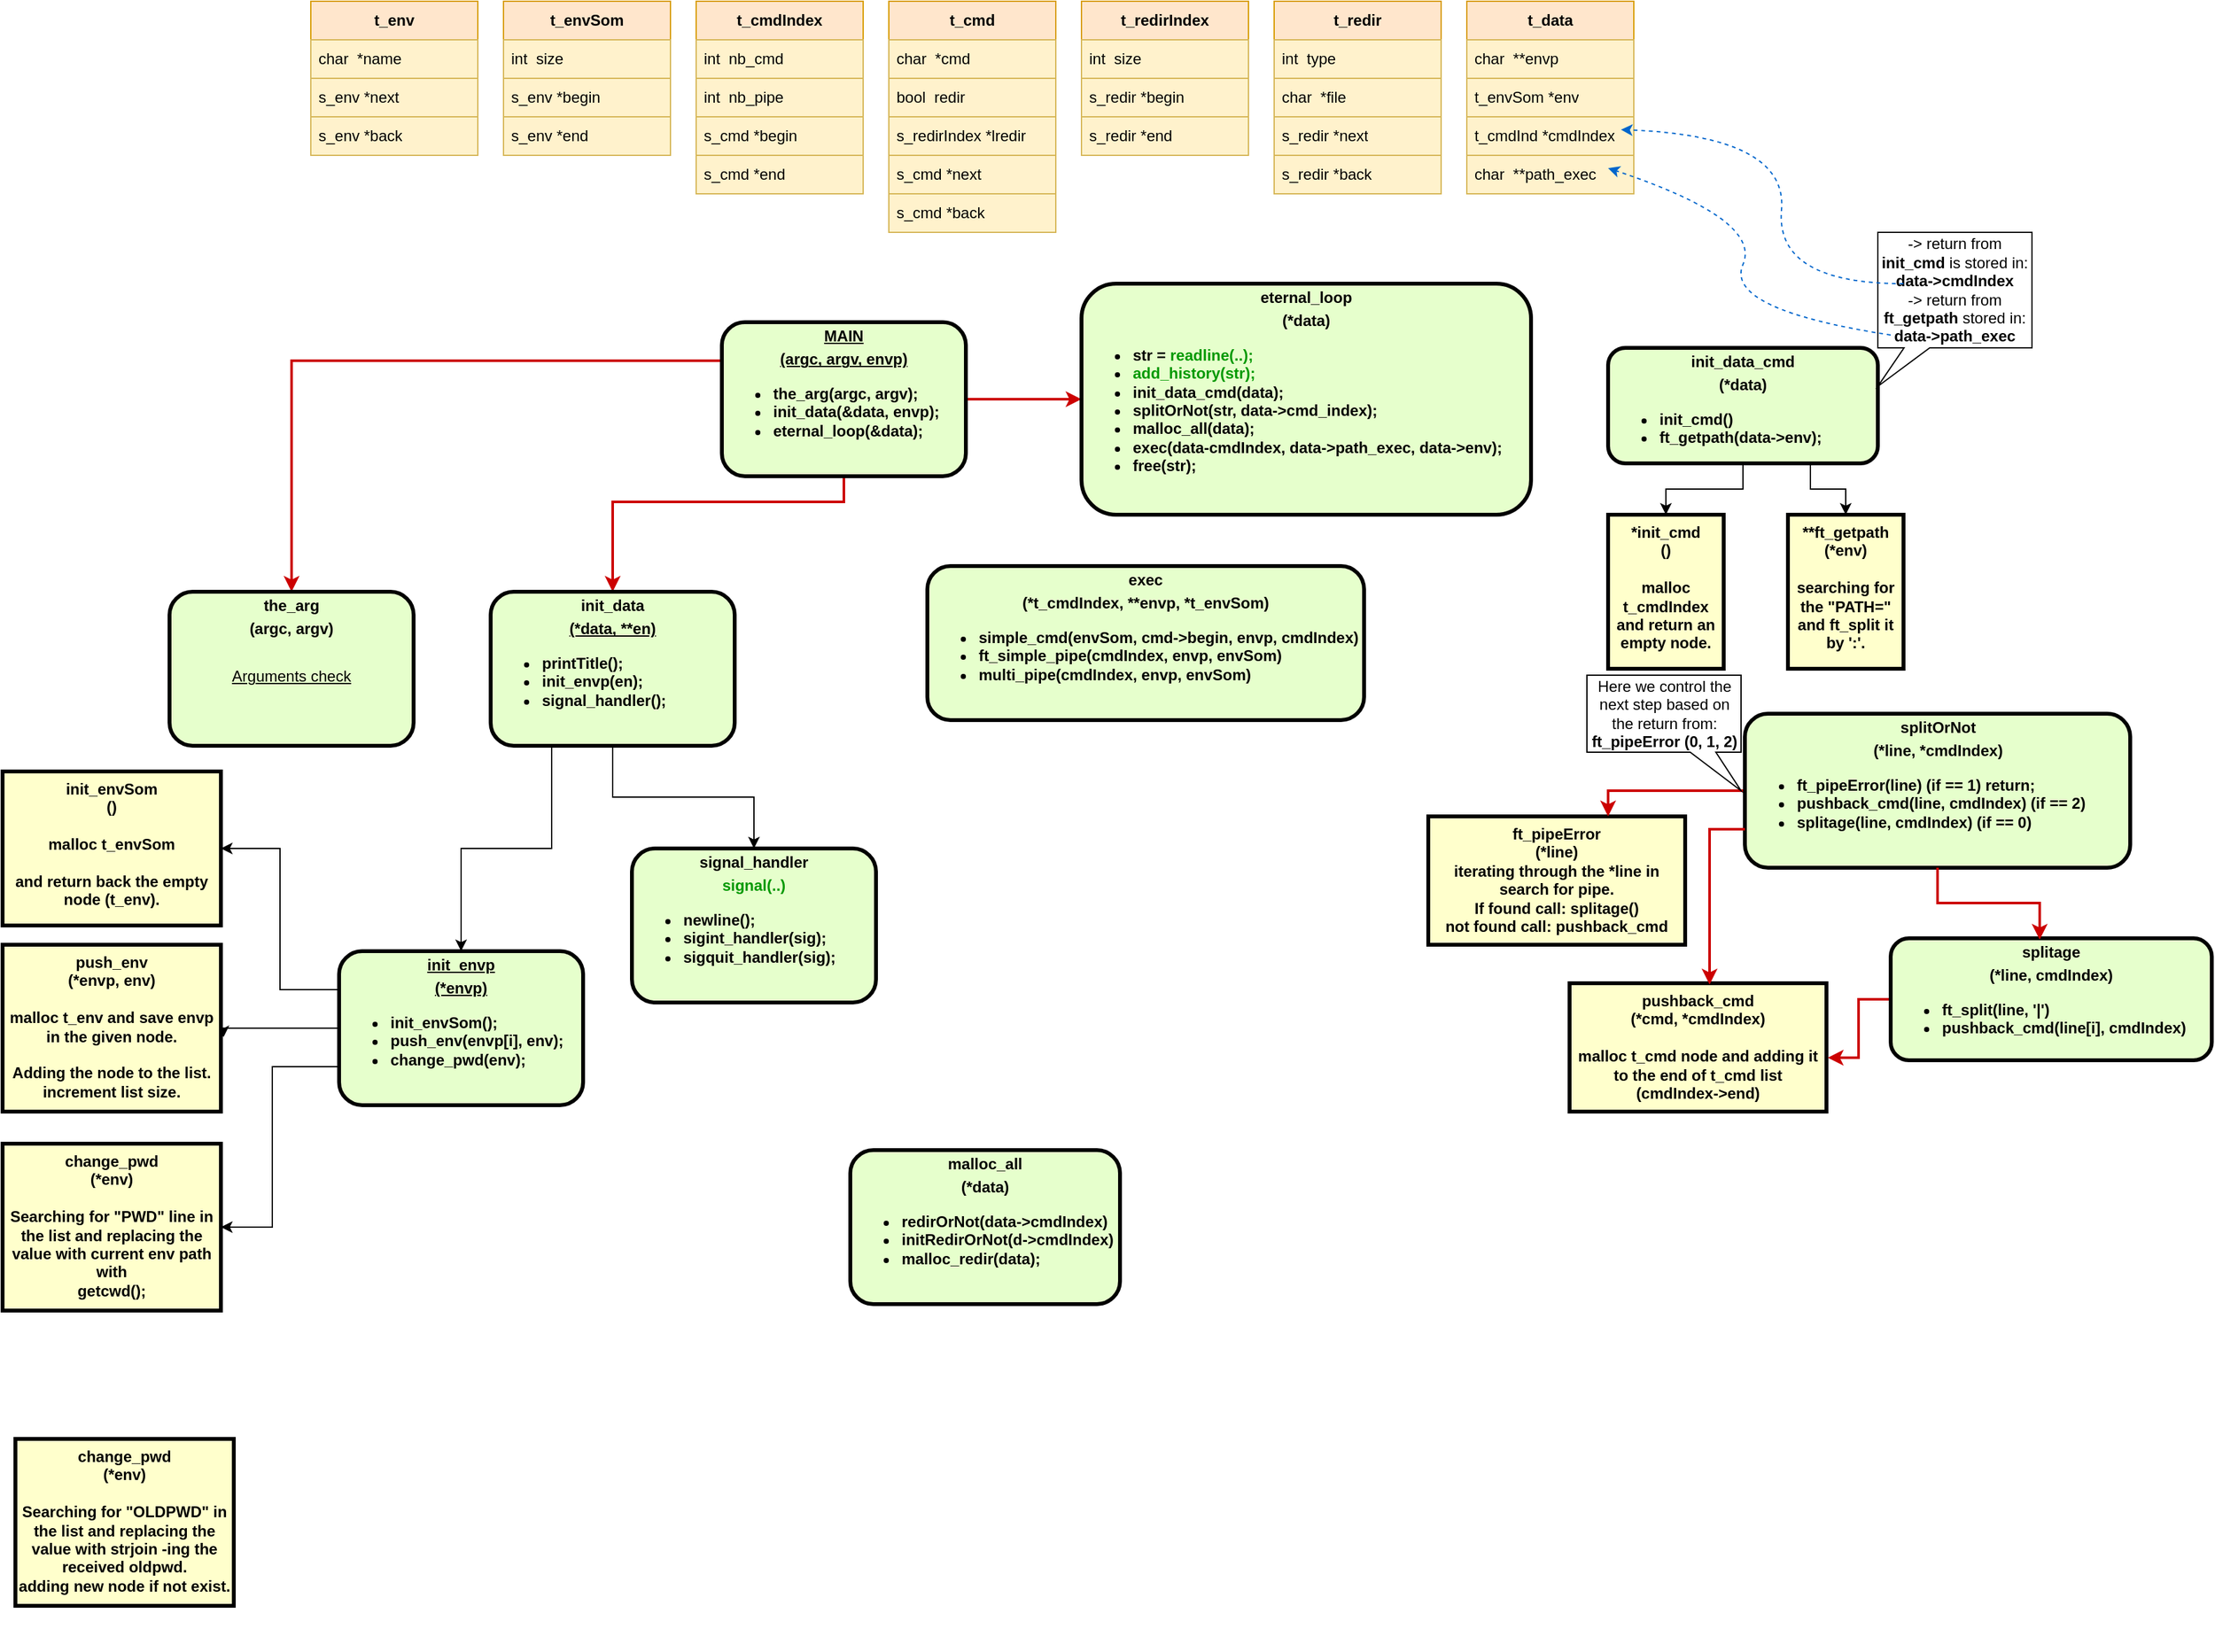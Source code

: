 <mxfile version="21.2.9" type="device">
  <diagram name="Page-1" id="c7558073-3199-34d8-9f00-42111426c3f3">
    <mxGraphModel dx="1936" dy="1067" grid="1" gridSize="10" guides="1" tooltips="1" connect="1" arrows="1" fold="1" page="1" pageScale="1" pageWidth="826" pageHeight="1169" background="none" math="0" shadow="0">
      <root>
        <mxCell id="0" />
        <mxCell id="1" parent="0" />
        <mxCell id="3kep1P1xeKZw5jxpyF7z-107" value="" style="edgeStyle=orthogonalEdgeStyle;rounded=0;orthogonalLoop=1;jettySize=auto;html=1;strokeWidth=2;strokeColor=#CC0000;" parent="1" source="2" target="3kep1P1xeKZw5jxpyF7z-106" edge="1">
          <mxGeometry relative="1" as="geometry" />
        </mxCell>
        <mxCell id="3kep1P1xeKZw5jxpyF7z-109" value="" style="edgeStyle=orthogonalEdgeStyle;rounded=0;orthogonalLoop=1;jettySize=auto;html=1;exitX=0;exitY=0.25;exitDx=0;exitDy=0;strokeColor=#CC0000;strokeWidth=2;" parent="1" source="2" target="3kep1P1xeKZw5jxpyF7z-108" edge="1">
          <mxGeometry relative="1" as="geometry" />
        </mxCell>
        <mxCell id="3kep1P1xeKZw5jxpyF7z-111" value="" style="edgeStyle=orthogonalEdgeStyle;rounded=0;orthogonalLoop=1;jettySize=auto;html=1;strokeColor=#CC0000;strokeWidth=2;" parent="1" source="2" target="3kep1P1xeKZw5jxpyF7z-110" edge="1">
          <mxGeometry relative="1" as="geometry">
            <Array as="points">
              <mxPoint x="-295" y="430" />
            </Array>
          </mxGeometry>
        </mxCell>
        <mxCell id="2" value="&lt;p style=&quot;margin: 0px; margin-top: 4px; text-align: center; text-decoration: underline;&quot;&gt;&lt;strong&gt;MAIN&lt;/strong&gt;&lt;/p&gt;&lt;p style=&quot;margin: 0px; margin-top: 4px; text-align: center; text-decoration: underline;&quot;&gt;&lt;strong&gt;(argc, argv, envp)&lt;br&gt;&lt;/strong&gt;&lt;/p&gt;&lt;div align=&quot;left&quot;&gt;&lt;ul&gt;&lt;li&gt;&lt;strong&gt;the_arg(argc, argv);&lt;/strong&gt;&lt;/li&gt;&lt;li&gt;&lt;strong&gt;init_data(&amp;amp;data, envp);&lt;/strong&gt;&lt;/li&gt;&lt;li&gt;&lt;strong&gt;eternal_loop(&amp;amp;data);&lt;/strong&gt;&lt;br&gt;&lt;/li&gt;&lt;/ul&gt;&lt;/div&gt;" style="verticalAlign=middle;align=center;overflow=fill;fontSize=12;fontFamily=Helvetica;html=1;rounded=1;fontStyle=1;strokeWidth=3;fillColor=#E6FFCC;" parent="1" vertex="1">
          <mxGeometry x="-210" y="290" width="190" height="120" as="geometry" />
        </mxCell>
        <mxCell id="3" value="init_envSom&#xa;()&#xa;&#xa;malloc t_envSom &#xa;&#xa;and return back the empty node (t_env).&#xa;" style="align=center;verticalAlign=top;fontStyle=1;strokeWidth=3;fillColor=#FFFFCC;whiteSpace=wrap;" parent="1" vertex="1">
          <mxGeometry x="-770" y="640" width="170" height="120" as="geometry" />
        </mxCell>
        <mxCell id="3kep1P1xeKZw5jxpyF7z-106" value="&lt;p style=&quot;margin: 4px 0px 0px; text-align: center;&quot;&gt;&lt;strong&gt;eternal_loop&lt;/strong&gt;&lt;/p&gt;&lt;p style=&quot;margin: 4px 0px 0px; text-align: center;&quot;&gt;&lt;strong&gt;(*data)&lt;br&gt;&lt;/strong&gt;&lt;/p&gt;&lt;div align=&quot;left&quot;&gt;&lt;ul&gt;&lt;li&gt;&lt;strong&gt;str = &lt;font color=&quot;#009900&quot;&gt;readline(..);&lt;/font&gt;&lt;/strong&gt;&lt;/li&gt;&lt;li&gt;&lt;font color=&quot;#009900&quot;&gt;&lt;strong&gt;add_history(str);&lt;/strong&gt;&lt;/font&gt;&lt;/li&gt;&lt;li&gt;&lt;strong&gt;init_data_cmd(data);&lt;/strong&gt;&lt;/li&gt;&lt;li&gt;&lt;strong&gt;splitOrNot(str, data-&amp;gt;cmd_index);&lt;/strong&gt;&lt;/li&gt;&lt;li&gt;&lt;strong&gt;malloc_all(data);&lt;/strong&gt;&lt;/li&gt;&lt;li&gt;&lt;strong&gt;exec(data-cmdIndex, data-&amp;gt;path_exec, data-&amp;gt;env);&lt;/strong&gt;&lt;/li&gt;&lt;li&gt;&lt;strong&gt;free(str);&lt;/strong&gt;&lt;br&gt;&lt;/li&gt;&lt;/ul&gt;&lt;/div&gt;" style="verticalAlign=middle;align=center;overflow=fill;fontSize=12;fontFamily=Helvetica;html=1;rounded=1;fontStyle=1;strokeWidth=3;fillColor=#E6FFCC;" parent="1" vertex="1">
          <mxGeometry x="70" y="260" width="350" height="180" as="geometry" />
        </mxCell>
        <mxCell id="3kep1P1xeKZw5jxpyF7z-108" value="&lt;p style=&quot;margin: 4px 0px 0px; text-align: center;&quot;&gt;&lt;strong&gt;the_arg&lt;/strong&gt;&lt;/p&gt;&lt;p style=&quot;margin: 4px 0px 0px; text-align: center;&quot;&gt;&lt;strong&gt;(argc, argv)&lt;br&gt;&lt;/strong&gt;&lt;/p&gt;&lt;p style=&quot;margin: 4px 0px 0px; text-align: center;&quot;&gt;&lt;strong&gt;&lt;br&gt;&lt;/strong&gt;&lt;/p&gt;&lt;p style=&quot;margin: 0px; margin-top: 4px; text-align: center; text-decoration: underline;&quot;&gt;&lt;span style=&quot;font-weight: normal;&quot;&gt;Arguments check&lt;/span&gt;&lt;br&gt;&lt;strong&gt;&lt;/strong&gt;&lt;/p&gt;" style="verticalAlign=middle;align=center;overflow=fill;fontSize=12;fontFamily=Helvetica;html=1;rounded=1;fontStyle=1;strokeWidth=3;fillColor=#E6FFCC;" parent="1" vertex="1">
          <mxGeometry x="-640" y="500" width="190" height="120" as="geometry" />
        </mxCell>
        <mxCell id="w5gB6YBrFvxGbigNmxhe-103" style="edgeStyle=orthogonalEdgeStyle;rounded=0;orthogonalLoop=1;jettySize=auto;html=1;exitX=0.25;exitY=1;exitDx=0;exitDy=0;entryX=0.5;entryY=0;entryDx=0;entryDy=0;" parent="1" source="3kep1P1xeKZw5jxpyF7z-110" target="w5gB6YBrFvxGbigNmxhe-88" edge="1">
          <mxGeometry relative="1" as="geometry" />
        </mxCell>
        <mxCell id="w5gB6YBrFvxGbigNmxhe-107" value="" style="edgeStyle=orthogonalEdgeStyle;rounded=0;orthogonalLoop=1;jettySize=auto;html=1;" parent="1" source="3kep1P1xeKZw5jxpyF7z-110" target="w5gB6YBrFvxGbigNmxhe-106" edge="1">
          <mxGeometry relative="1" as="geometry" />
        </mxCell>
        <mxCell id="3kep1P1xeKZw5jxpyF7z-110" value="&lt;p style=&quot;margin: 4px 0px 0px; text-align: center;&quot;&gt;&lt;strong&gt;init_data&lt;/strong&gt;&lt;/p&gt;&lt;p style=&quot;margin: 0px; margin-top: 4px; text-align: center; text-decoration: underline;&quot;&gt;&lt;strong&gt;(*data, **en)&lt;br&gt;&lt;/strong&gt;&lt;/p&gt;&lt;div align=&quot;left&quot;&gt;&lt;ul&gt;&lt;li&gt;&lt;strong&gt;printTitle();&lt;/strong&gt;&lt;/li&gt;&lt;li&gt;&lt;strong&gt;init_envp(en);&lt;/strong&gt;&lt;/li&gt;&lt;li&gt;&lt;strong&gt;signal_handler();&lt;/strong&gt;&lt;/li&gt;&lt;/ul&gt;&lt;/div&gt;" style="verticalAlign=middle;align=center;overflow=fill;fontSize=12;fontFamily=Helvetica;html=1;rounded=1;fontStyle=1;strokeWidth=3;fillColor=#E6FFCC;" parent="1" vertex="1">
          <mxGeometry x="-390" y="500" width="190" height="120" as="geometry" />
        </mxCell>
        <mxCell id="w5gB6YBrFvxGbigNmxhe-92" style="edgeStyle=orthogonalEdgeStyle;rounded=0;orthogonalLoop=1;jettySize=auto;html=1;exitX=0;exitY=0.25;exitDx=0;exitDy=0;entryX=1;entryY=0.5;entryDx=0;entryDy=0;" parent="1" source="w5gB6YBrFvxGbigNmxhe-88" target="3" edge="1">
          <mxGeometry relative="1" as="geometry" />
        </mxCell>
        <mxCell id="w5gB6YBrFvxGbigNmxhe-100" style="edgeStyle=orthogonalEdgeStyle;rounded=0;orthogonalLoop=1;jettySize=auto;html=1;exitX=0;exitY=0.5;exitDx=0;exitDy=0;entryX=1.012;entryY=0.554;entryDx=0;entryDy=0;entryPerimeter=0;" parent="1" source="w5gB6YBrFvxGbigNmxhe-88" target="w5gB6YBrFvxGbigNmxhe-93" edge="1">
          <mxGeometry relative="1" as="geometry">
            <Array as="points">
              <mxPoint x="-598" y="840" />
            </Array>
          </mxGeometry>
        </mxCell>
        <mxCell id="w5gB6YBrFvxGbigNmxhe-102" style="edgeStyle=orthogonalEdgeStyle;rounded=0;orthogonalLoop=1;jettySize=auto;html=1;exitX=0;exitY=0.75;exitDx=0;exitDy=0;entryX=1;entryY=0.5;entryDx=0;entryDy=0;" parent="1" source="w5gB6YBrFvxGbigNmxhe-88" target="w5gB6YBrFvxGbigNmxhe-95" edge="1">
          <mxGeometry relative="1" as="geometry">
            <Array as="points">
              <mxPoint x="-560" y="870" />
              <mxPoint x="-560" y="995" />
            </Array>
          </mxGeometry>
        </mxCell>
        <mxCell id="w5gB6YBrFvxGbigNmxhe-88" value="&lt;p style=&quot;margin: 0px; margin-top: 4px; text-align: center; text-decoration: underline;&quot;&gt;&lt;strong&gt;init_envp&lt;/strong&gt;&lt;/p&gt;&lt;p style=&quot;margin: 0px; margin-top: 4px; text-align: center; text-decoration: underline;&quot;&gt;&lt;strong&gt;(*envp)&lt;/strong&gt;&lt;br&gt;&lt;/p&gt;&lt;div align=&quot;left&quot;&gt;&lt;ul&gt;&lt;li&gt;&lt;strong&gt;init_envSom();&lt;/strong&gt;&lt;/li&gt;&lt;li&gt;&lt;strong&gt;push_env(envp[i], env);&lt;/strong&gt;&lt;/li&gt;&lt;li&gt;change_pwd(env);&lt;br&gt;&lt;/li&gt;&lt;/ul&gt;&lt;/div&gt;" style="verticalAlign=middle;align=center;overflow=fill;fontSize=12;fontFamily=Helvetica;html=1;rounded=1;fontStyle=1;strokeWidth=3;fillColor=#E6FFCC;" parent="1" vertex="1">
          <mxGeometry x="-508" y="780" width="190" height="120" as="geometry" />
        </mxCell>
        <mxCell id="w5gB6YBrFvxGbigNmxhe-93" value="push_env&#xa;(*envp, env)&#xa;&#xa;malloc t_env and save envp in the given node. &#xa;&#xa;Adding the node to the list.&#xa;increment list size.&#xa;" style="align=center;verticalAlign=top;fontStyle=1;strokeWidth=3;fillColor=#FFFFCC;whiteSpace=wrap;" parent="1" vertex="1">
          <mxGeometry x="-770" y="775" width="170" height="130" as="geometry" />
        </mxCell>
        <mxCell id="w5gB6YBrFvxGbigNmxhe-95" value="change_pwd&#xa;(*env)&#xa;&#xa;Searching for &quot;PWD&quot; line in the list and replacing the value with current env path with &#xa;getcwd();&#xa;&#xa;" style="align=center;verticalAlign=top;fontStyle=1;strokeWidth=3;fillColor=#FFFFCC;whiteSpace=wrap;" parent="1" vertex="1">
          <mxGeometry x="-770" y="930" width="170" height="130" as="geometry" />
        </mxCell>
        <mxCell id="w5gB6YBrFvxGbigNmxhe-101" value="change_pwd&#xa;(*env)&#xa;&#xa;Searching for &quot;OLDPWD&quot; in the list and replacing the value with strjoin -ing the received oldpwd.&#xa;adding new node if not exist.&#xa;&#xa;&#xa;" style="align=center;verticalAlign=top;fontStyle=1;strokeWidth=3;fillColor=#FFFFCC;whiteSpace=wrap;" parent="1" vertex="1">
          <mxGeometry x="-760" y="1160" width="170" height="130" as="geometry" />
        </mxCell>
        <mxCell id="w5gB6YBrFvxGbigNmxhe-106" value="&lt;p style=&quot;margin: 4px 0px 0px; text-align: center;&quot;&gt;&lt;strong&gt;signal_handler&lt;/strong&gt;&lt;/p&gt;&lt;p style=&quot;margin: 4px 0px 0px; text-align: center;&quot;&gt;&lt;strong&gt;&lt;font color=&quot;#009900&quot;&gt;signal(..)&lt;/font&gt;&lt;br&gt;&lt;/strong&gt;&lt;/p&gt;&lt;div align=&quot;left&quot;&gt;&lt;ul&gt;&lt;li&gt;&lt;strong&gt;newline();&lt;/strong&gt;&lt;/li&gt;&lt;li&gt;&lt;strong&gt;sigint_handler(sig);&lt;/strong&gt;&lt;/li&gt;&lt;li&gt;&lt;strong&gt;sigquit_handler(sig);&lt;/strong&gt;&lt;/li&gt;&lt;/ul&gt;&lt;/div&gt;" style="verticalAlign=middle;align=center;overflow=fill;fontSize=12;fontFamily=Helvetica;html=1;rounded=1;fontStyle=1;strokeWidth=3;fillColor=#E6FFCC;" parent="1" vertex="1">
          <mxGeometry x="-280" y="700" width="190" height="120" as="geometry" />
        </mxCell>
        <mxCell id="w5gB6YBrFvxGbigNmxhe-109" value="&lt;b&gt;t_env&lt;/b&gt;" style="swimlane;fontStyle=0;childLayout=stackLayout;horizontal=1;startSize=30;horizontalStack=0;resizeParent=1;resizeParentMax=0;resizeLast=0;collapsible=1;marginBottom=0;whiteSpace=wrap;html=1;fillColor=#ffe6cc;strokeColor=#d79b00;" parent="1" vertex="1">
          <mxGeometry x="-530" y="40" width="130" height="120" as="geometry">
            <mxRectangle x="80" y="690" width="60" height="30" as="alternateBounds" />
          </mxGeometry>
        </mxCell>
        <mxCell id="w5gB6YBrFvxGbigNmxhe-110" value="char&lt;span style=&quot;white-space: pre;&quot;&gt; &lt;span style=&quot;white-space: pre;&quot;&gt; &lt;/span&gt;&lt;/span&gt;*name" style="text;strokeColor=#d6b656;fillColor=#fff2cc;align=left;verticalAlign=middle;spacingLeft=4;spacingRight=4;overflow=hidden;points=[[0,0.5],[1,0.5]];portConstraint=eastwest;rotatable=0;whiteSpace=wrap;html=1;" parent="w5gB6YBrFvxGbigNmxhe-109" vertex="1">
          <mxGeometry y="30" width="130" height="30" as="geometry" />
        </mxCell>
        <mxCell id="w5gB6YBrFvxGbigNmxhe-111" value="s_env&lt;span style=&quot;white-space: pre;&quot;&gt; &lt;/span&gt;*next" style="text;strokeColor=#d6b656;fillColor=#fff2cc;align=left;verticalAlign=middle;spacingLeft=4;spacingRight=4;overflow=hidden;points=[[0,0.5],[1,0.5]];portConstraint=eastwest;rotatable=0;whiteSpace=wrap;html=1;" parent="w5gB6YBrFvxGbigNmxhe-109" vertex="1">
          <mxGeometry y="60" width="130" height="30" as="geometry" />
        </mxCell>
        <mxCell id="w5gB6YBrFvxGbigNmxhe-112" value="s_env&lt;span style=&quot;white-space: pre;&quot;&gt; &lt;/span&gt;*back" style="text;strokeColor=#d6b656;fillColor=#fff2cc;align=left;verticalAlign=middle;spacingLeft=4;spacingRight=4;overflow=hidden;points=[[0,0.5],[1,0.5]];portConstraint=eastwest;rotatable=0;whiteSpace=wrap;html=1;" parent="w5gB6YBrFvxGbigNmxhe-109" vertex="1">
          <mxGeometry y="90" width="130" height="30" as="geometry" />
        </mxCell>
        <mxCell id="w5gB6YBrFvxGbigNmxhe-113" value="&lt;b&gt;t_envSom&lt;/b&gt;" style="swimlane;fontStyle=0;childLayout=stackLayout;horizontal=1;startSize=30;horizontalStack=0;resizeParent=1;resizeParentMax=0;resizeLast=0;collapsible=1;marginBottom=0;whiteSpace=wrap;html=1;fillColor=#ffe6cc;strokeColor=#d79b00;" parent="1" vertex="1">
          <mxGeometry x="-380" y="40" width="130" height="120" as="geometry">
            <mxRectangle x="80" y="690" width="60" height="30" as="alternateBounds" />
          </mxGeometry>
        </mxCell>
        <mxCell id="w5gB6YBrFvxGbigNmxhe-114" value="int&lt;span style=&quot;white-space: pre;&quot;&gt; &lt;span style=&quot;white-space: pre;&quot;&gt; &lt;/span&gt;&lt;/span&gt;size" style="text;strokeColor=#d6b656;fillColor=#fff2cc;align=left;verticalAlign=middle;spacingLeft=4;spacingRight=4;overflow=hidden;points=[[0,0.5],[1,0.5]];portConstraint=eastwest;rotatable=0;whiteSpace=wrap;html=1;" parent="w5gB6YBrFvxGbigNmxhe-113" vertex="1">
          <mxGeometry y="30" width="130" height="30" as="geometry" />
        </mxCell>
        <mxCell id="w5gB6YBrFvxGbigNmxhe-115" value="s_env&lt;span style=&quot;white-space: pre;&quot;&gt; &lt;/span&gt;*begin" style="text;strokeColor=#d6b656;fillColor=#fff2cc;align=left;verticalAlign=middle;spacingLeft=4;spacingRight=4;overflow=hidden;points=[[0,0.5],[1,0.5]];portConstraint=eastwest;rotatable=0;whiteSpace=wrap;html=1;" parent="w5gB6YBrFvxGbigNmxhe-113" vertex="1">
          <mxGeometry y="60" width="130" height="30" as="geometry" />
        </mxCell>
        <mxCell id="w5gB6YBrFvxGbigNmxhe-116" value="s_env&lt;span style=&quot;white-space: pre;&quot;&gt; &lt;/span&gt;*end" style="text;strokeColor=#d6b656;fillColor=#fff2cc;align=left;verticalAlign=middle;spacingLeft=4;spacingRight=4;overflow=hidden;points=[[0,0.5],[1,0.5]];portConstraint=eastwest;rotatable=0;whiteSpace=wrap;html=1;" parent="w5gB6YBrFvxGbigNmxhe-113" vertex="1">
          <mxGeometry y="90" width="130" height="30" as="geometry" />
        </mxCell>
        <mxCell id="w5gB6YBrFvxGbigNmxhe-117" value="&lt;b&gt;t_cmdIndex&lt;/b&gt;" style="swimlane;fontStyle=0;childLayout=stackLayout;horizontal=1;startSize=30;horizontalStack=0;resizeParent=1;resizeParentMax=0;resizeLast=0;collapsible=1;marginBottom=0;whiteSpace=wrap;html=1;fillColor=#ffe6cc;strokeColor=#d79b00;" parent="1" vertex="1">
          <mxGeometry x="-230" y="40" width="130" height="150" as="geometry">
            <mxRectangle x="80" y="690" width="60" height="30" as="alternateBounds" />
          </mxGeometry>
        </mxCell>
        <mxCell id="w5gB6YBrFvxGbigNmxhe-118" value="int&lt;span style=&quot;white-space: pre;&quot;&gt; &lt;span style=&quot;white-space: pre;&quot;&gt; &lt;/span&gt;&lt;/span&gt;nb_cmd" style="text;strokeColor=#d6b656;fillColor=#fff2cc;align=left;verticalAlign=middle;spacingLeft=4;spacingRight=4;overflow=hidden;points=[[0,0.5],[1,0.5]];portConstraint=eastwest;rotatable=0;whiteSpace=wrap;html=1;" parent="w5gB6YBrFvxGbigNmxhe-117" vertex="1">
          <mxGeometry y="30" width="130" height="30" as="geometry" />
        </mxCell>
        <mxCell id="w5gB6YBrFvxGbigNmxhe-119" value="int&lt;span style=&quot;white-space: pre;&quot;&gt; &lt;/span&gt;&lt;span style=&quot;white-space: pre;&quot;&gt; &lt;/span&gt;nb_pipe" style="text;strokeColor=#d6b656;fillColor=#fff2cc;align=left;verticalAlign=middle;spacingLeft=4;spacingRight=4;overflow=hidden;points=[[0,0.5],[1,0.5]];portConstraint=eastwest;rotatable=0;whiteSpace=wrap;html=1;" parent="w5gB6YBrFvxGbigNmxhe-117" vertex="1">
          <mxGeometry y="60" width="130" height="30" as="geometry" />
        </mxCell>
        <mxCell id="w5gB6YBrFvxGbigNmxhe-120" value="s_cmd&lt;span style=&quot;white-space: pre;&quot;&gt; &lt;/span&gt;*begin" style="text;strokeColor=#d6b656;fillColor=#fff2cc;align=left;verticalAlign=middle;spacingLeft=4;spacingRight=4;overflow=hidden;points=[[0,0.5],[1,0.5]];portConstraint=eastwest;rotatable=0;whiteSpace=wrap;html=1;" parent="w5gB6YBrFvxGbigNmxhe-117" vertex="1">
          <mxGeometry y="90" width="130" height="30" as="geometry" />
        </mxCell>
        <mxCell id="w5gB6YBrFvxGbigNmxhe-121" value="s_cmd&lt;span style=&quot;white-space: pre;&quot;&gt; &lt;/span&gt;*end" style="text;strokeColor=#d6b656;fillColor=#fff2cc;align=left;verticalAlign=middle;spacingLeft=4;spacingRight=4;overflow=hidden;points=[[0,0.5],[1,0.5]];portConstraint=eastwest;rotatable=0;whiteSpace=wrap;html=1;" parent="w5gB6YBrFvxGbigNmxhe-117" vertex="1">
          <mxGeometry y="120" width="130" height="30" as="geometry" />
        </mxCell>
        <mxCell id="w5gB6YBrFvxGbigNmxhe-122" value="&lt;b&gt;t_cmd&lt;/b&gt;" style="swimlane;fontStyle=0;childLayout=stackLayout;horizontal=1;startSize=30;horizontalStack=0;resizeParent=1;resizeParentMax=0;resizeLast=0;collapsible=1;marginBottom=0;whiteSpace=wrap;html=1;fillColor=#ffe6cc;strokeColor=#d79b00;" parent="1" vertex="1">
          <mxGeometry x="-80" y="40" width="130" height="180" as="geometry">
            <mxRectangle x="80" y="690" width="60" height="30" as="alternateBounds" />
          </mxGeometry>
        </mxCell>
        <mxCell id="w5gB6YBrFvxGbigNmxhe-127" value="char&lt;span style=&quot;white-space: pre;&quot;&gt; &lt;/span&gt;&lt;span style=&quot;white-space: pre;&quot;&gt; &lt;/span&gt;*cmd" style="text;strokeColor=#d6b656;fillColor=#fff2cc;align=left;verticalAlign=middle;spacingLeft=4;spacingRight=4;overflow=hidden;points=[[0,0.5],[1,0.5]];portConstraint=eastwest;rotatable=0;whiteSpace=wrap;html=1;" parent="w5gB6YBrFvxGbigNmxhe-122" vertex="1">
          <mxGeometry y="30" width="130" height="30" as="geometry" />
        </mxCell>
        <mxCell id="w5gB6YBrFvxGbigNmxhe-123" value="bool&lt;span style=&quot;white-space: pre;&quot;&gt; &lt;/span&gt;&lt;span style=&quot;white-space: pre;&quot;&gt; &lt;/span&gt;redir&lt;span style=&quot;white-space: pre;&quot;&gt; &lt;/span&gt;" style="text;strokeColor=#d6b656;fillColor=#fff2cc;align=left;verticalAlign=middle;spacingLeft=4;spacingRight=4;overflow=hidden;points=[[0,0.5],[1,0.5]];portConstraint=eastwest;rotatable=0;whiteSpace=wrap;html=1;" parent="w5gB6YBrFvxGbigNmxhe-122" vertex="1">
          <mxGeometry y="60" width="130" height="30" as="geometry" />
        </mxCell>
        <mxCell id="w5gB6YBrFvxGbigNmxhe-124" value="s_redirIndex&lt;span style=&quot;white-space: pre;&quot;&gt; &lt;/span&gt;*lredir&lt;span style=&quot;white-space: pre;&quot;&gt; &lt;/span&gt;" style="text;strokeColor=#d6b656;fillColor=#fff2cc;align=left;verticalAlign=middle;spacingLeft=4;spacingRight=4;overflow=hidden;points=[[0,0.5],[1,0.5]];portConstraint=eastwest;rotatable=0;whiteSpace=wrap;html=1;" parent="w5gB6YBrFvxGbigNmxhe-122" vertex="1">
          <mxGeometry y="90" width="130" height="30" as="geometry" />
        </mxCell>
        <mxCell id="w5gB6YBrFvxGbigNmxhe-125" value="s_cmd&lt;span style=&quot;white-space: pre;&quot;&gt; &lt;/span&gt;*next" style="text;strokeColor=#d6b656;fillColor=#fff2cc;align=left;verticalAlign=middle;spacingLeft=4;spacingRight=4;overflow=hidden;points=[[0,0.5],[1,0.5]];portConstraint=eastwest;rotatable=0;whiteSpace=wrap;html=1;" parent="w5gB6YBrFvxGbigNmxhe-122" vertex="1">
          <mxGeometry y="120" width="130" height="30" as="geometry" />
        </mxCell>
        <mxCell id="w5gB6YBrFvxGbigNmxhe-126" value="s_cmd&lt;span style=&quot;white-space: pre;&quot;&gt; &lt;/span&gt;*back" style="text;strokeColor=#d6b656;fillColor=#fff2cc;align=left;verticalAlign=middle;spacingLeft=4;spacingRight=4;overflow=hidden;points=[[0,0.5],[1,0.5]];portConstraint=eastwest;rotatable=0;whiteSpace=wrap;html=1;" parent="w5gB6YBrFvxGbigNmxhe-122" vertex="1">
          <mxGeometry y="150" width="130" height="30" as="geometry" />
        </mxCell>
        <mxCell id="w5gB6YBrFvxGbigNmxhe-128" value="&lt;b&gt;t_redirIndex&lt;/b&gt;" style="swimlane;fontStyle=0;childLayout=stackLayout;horizontal=1;startSize=30;horizontalStack=0;resizeParent=1;resizeParentMax=0;resizeLast=0;collapsible=1;marginBottom=0;whiteSpace=wrap;html=1;fillColor=#ffe6cc;strokeColor=#d79b00;" parent="1" vertex="1">
          <mxGeometry x="70" y="40" width="130" height="120" as="geometry">
            <mxRectangle x="80" y="690" width="60" height="30" as="alternateBounds" />
          </mxGeometry>
        </mxCell>
        <mxCell id="w5gB6YBrFvxGbigNmxhe-129" value="int&lt;span style=&quot;white-space: pre;&quot;&gt; &lt;span style=&quot;white-space: pre;&quot;&gt; &lt;/span&gt;&lt;/span&gt;size" style="text;strokeColor=#d6b656;fillColor=#fff2cc;align=left;verticalAlign=middle;spacingLeft=4;spacingRight=4;overflow=hidden;points=[[0,0.5],[1,0.5]];portConstraint=eastwest;rotatable=0;whiteSpace=wrap;html=1;" parent="w5gB6YBrFvxGbigNmxhe-128" vertex="1">
          <mxGeometry y="30" width="130" height="30" as="geometry" />
        </mxCell>
        <mxCell id="w5gB6YBrFvxGbigNmxhe-130" value="s_redir&lt;span style=&quot;white-space: pre;&quot;&gt; &lt;/span&gt;*begin" style="text;strokeColor=#d6b656;fillColor=#fff2cc;align=left;verticalAlign=middle;spacingLeft=4;spacingRight=4;overflow=hidden;points=[[0,0.5],[1,0.5]];portConstraint=eastwest;rotatable=0;whiteSpace=wrap;html=1;" parent="w5gB6YBrFvxGbigNmxhe-128" vertex="1">
          <mxGeometry y="60" width="130" height="30" as="geometry" />
        </mxCell>
        <mxCell id="w5gB6YBrFvxGbigNmxhe-131" value="s_redir&lt;span style=&quot;white-space: pre;&quot;&gt; &lt;/span&gt;*end" style="text;strokeColor=#d6b656;fillColor=#fff2cc;align=left;verticalAlign=middle;spacingLeft=4;spacingRight=4;overflow=hidden;points=[[0,0.5],[1,0.5]];portConstraint=eastwest;rotatable=0;whiteSpace=wrap;html=1;" parent="w5gB6YBrFvxGbigNmxhe-128" vertex="1">
          <mxGeometry y="90" width="130" height="30" as="geometry" />
        </mxCell>
        <mxCell id="w5gB6YBrFvxGbigNmxhe-132" value="&lt;b&gt;t_redir&lt;/b&gt;" style="swimlane;fontStyle=0;childLayout=stackLayout;horizontal=1;startSize=30;horizontalStack=0;resizeParent=1;resizeParentMax=0;resizeLast=0;collapsible=1;marginBottom=0;whiteSpace=wrap;html=1;fillColor=#ffe6cc;strokeColor=#d79b00;" parent="1" vertex="1">
          <mxGeometry x="220" y="40" width="130" height="150" as="geometry">
            <mxRectangle x="80" y="690" width="60" height="30" as="alternateBounds" />
          </mxGeometry>
        </mxCell>
        <mxCell id="w5gB6YBrFvxGbigNmxhe-133" value="int&lt;span style=&quot;white-space: pre;&quot;&gt; &lt;span style=&quot;white-space: pre;&quot;&gt; &lt;/span&gt;&lt;/span&gt;type" style="text;strokeColor=#d6b656;fillColor=#fff2cc;align=left;verticalAlign=middle;spacingLeft=4;spacingRight=4;overflow=hidden;points=[[0,0.5],[1,0.5]];portConstraint=eastwest;rotatable=0;whiteSpace=wrap;html=1;" parent="w5gB6YBrFvxGbigNmxhe-132" vertex="1">
          <mxGeometry y="30" width="130" height="30" as="geometry" />
        </mxCell>
        <mxCell id="w5gB6YBrFvxGbigNmxhe-136" value="char&lt;span style=&quot;white-space: pre;&quot;&gt; &lt;/span&gt;&lt;span style=&quot;white-space: pre;&quot;&gt; &lt;/span&gt;*file" style="text;strokeColor=#d6b656;fillColor=#fff2cc;align=left;verticalAlign=middle;spacingLeft=4;spacingRight=4;overflow=hidden;points=[[0,0.5],[1,0.5]];portConstraint=eastwest;rotatable=0;whiteSpace=wrap;html=1;" parent="w5gB6YBrFvxGbigNmxhe-132" vertex="1">
          <mxGeometry y="60" width="130" height="30" as="geometry" />
        </mxCell>
        <mxCell id="w5gB6YBrFvxGbigNmxhe-134" value="s_redir&lt;span style=&quot;white-space: pre;&quot;&gt; &lt;/span&gt;*next" style="text;strokeColor=#d6b656;fillColor=#fff2cc;align=left;verticalAlign=middle;spacingLeft=4;spacingRight=4;overflow=hidden;points=[[0,0.5],[1,0.5]];portConstraint=eastwest;rotatable=0;whiteSpace=wrap;html=1;" parent="w5gB6YBrFvxGbigNmxhe-132" vertex="1">
          <mxGeometry y="90" width="130" height="30" as="geometry" />
        </mxCell>
        <mxCell id="w5gB6YBrFvxGbigNmxhe-135" value="s_redir&lt;span style=&quot;white-space: pre;&quot;&gt; &lt;/span&gt;*back" style="text;strokeColor=#d6b656;fillColor=#fff2cc;align=left;verticalAlign=middle;spacingLeft=4;spacingRight=4;overflow=hidden;points=[[0,0.5],[1,0.5]];portConstraint=eastwest;rotatable=0;whiteSpace=wrap;html=1;" parent="w5gB6YBrFvxGbigNmxhe-132" vertex="1">
          <mxGeometry y="120" width="130" height="30" as="geometry" />
        </mxCell>
        <mxCell id="w5gB6YBrFvxGbigNmxhe-137" value="&lt;b&gt;t_data&lt;/b&gt;" style="swimlane;fontStyle=0;childLayout=stackLayout;horizontal=1;startSize=30;horizontalStack=0;resizeParent=1;resizeParentMax=0;resizeLast=0;collapsible=1;marginBottom=0;whiteSpace=wrap;html=1;fillColor=#ffe6cc;strokeColor=#d79b00;" parent="1" vertex="1">
          <mxGeometry x="370" y="40" width="130" height="150" as="geometry">
            <mxRectangle x="80" y="690" width="60" height="30" as="alternateBounds" />
          </mxGeometry>
        </mxCell>
        <mxCell id="w5gB6YBrFvxGbigNmxhe-138" value="char&lt;span style=&quot;white-space: pre;&quot;&gt; &lt;span style=&quot;white-space: pre;&quot;&gt; &lt;/span&gt;&lt;/span&gt;**envp" style="text;strokeColor=#d6b656;fillColor=#fff2cc;align=left;verticalAlign=middle;spacingLeft=4;spacingRight=4;overflow=hidden;points=[[0,0.5],[1,0.5]];portConstraint=eastwest;rotatable=0;whiteSpace=wrap;html=1;" parent="w5gB6YBrFvxGbigNmxhe-137" vertex="1">
          <mxGeometry y="30" width="130" height="30" as="geometry" />
        </mxCell>
        <mxCell id="w5gB6YBrFvxGbigNmxhe-139" value="t_envSom *env" style="text;strokeColor=#d6b656;fillColor=#fff2cc;align=left;verticalAlign=middle;spacingLeft=4;spacingRight=4;overflow=hidden;points=[[0,0.5],[1,0.5]];portConstraint=eastwest;rotatable=0;whiteSpace=wrap;html=1;" parent="w5gB6YBrFvxGbigNmxhe-137" vertex="1">
          <mxGeometry y="60" width="130" height="30" as="geometry" />
        </mxCell>
        <mxCell id="w5gB6YBrFvxGbigNmxhe-140" value="t_cmdInd *cmdIndex" style="text;strokeColor=#d6b656;fillColor=#fff2cc;align=left;verticalAlign=middle;spacingLeft=4;spacingRight=4;overflow=hidden;points=[[0,0.5],[1,0.5]];portConstraint=eastwest;rotatable=0;whiteSpace=wrap;html=1;" parent="w5gB6YBrFvxGbigNmxhe-137" vertex="1">
          <mxGeometry y="90" width="130" height="30" as="geometry" />
        </mxCell>
        <mxCell id="w5gB6YBrFvxGbigNmxhe-141" value="char&lt;span style=&quot;white-space: pre;&quot;&gt; &lt;/span&gt;&lt;span style=&quot;white-space: pre;&quot;&gt; &lt;/span&gt;**path_exec" style="text;strokeColor=#d6b656;fillColor=#fff2cc;align=left;verticalAlign=middle;spacingLeft=4;spacingRight=4;overflow=hidden;points=[[0,0.5],[1,0.5]];portConstraint=eastwest;rotatable=0;whiteSpace=wrap;html=1;" parent="w5gB6YBrFvxGbigNmxhe-137" vertex="1">
          <mxGeometry y="120" width="130" height="30" as="geometry" />
        </mxCell>
        <mxCell id="w5gB6YBrFvxGbigNmxhe-144" value="&lt;p style=&quot;margin: 4px 0px 0px; text-align: center;&quot;&gt;&lt;strong&gt;malloc_all&lt;/strong&gt;&lt;/p&gt;&lt;p style=&quot;margin: 4px 0px 0px; text-align: center;&quot;&gt;&lt;strong&gt;(*data)&lt;br&gt;&lt;/strong&gt;&lt;/p&gt;&lt;div align=&quot;left&quot;&gt;&lt;ul&gt;&lt;li&gt;&lt;strong&gt;redirOrNot(data-&amp;gt;cmdIndex)&lt;/strong&gt;&lt;/li&gt;&lt;li&gt;&lt;strong&gt;initRedirOrNot(d-&amp;gt;cmdIndex)&lt;/strong&gt;&lt;/li&gt;&lt;li&gt;&lt;strong&gt;malloc_redir(data);&lt;/strong&gt;&lt;/li&gt;&lt;/ul&gt;&lt;/div&gt;" style="verticalAlign=middle;align=center;overflow=fill;fontSize=12;fontFamily=Helvetica;html=1;rounded=1;fontStyle=1;strokeWidth=3;fillColor=#E6FFCC;" parent="1" vertex="1">
          <mxGeometry x="-110" y="935" width="210" height="120" as="geometry" />
        </mxCell>
        <mxCell id="w5gB6YBrFvxGbigNmxhe-149" value="" style="group" parent="1" vertex="1" connectable="0">
          <mxGeometry x="480" y="220" width="330" height="180" as="geometry" />
        </mxCell>
        <mxCell id="w5gB6YBrFvxGbigNmxhe-145" value="&lt;p style=&quot;margin: 4px 0px 0px; text-align: center;&quot;&gt;&lt;strong&gt;init_data_cmd&lt;/strong&gt;&lt;/p&gt;&lt;p style=&quot;margin: 4px 0px 0px; text-align: center;&quot;&gt;&lt;strong&gt;(*data)&lt;br&gt;&lt;/strong&gt;&lt;/p&gt;&lt;div align=&quot;left&quot;&gt;&lt;ul&gt;&lt;li&gt;&lt;strong&gt;init_cmd()&lt;/strong&gt;&lt;/li&gt;&lt;li&gt;&lt;strong&gt;ft_getpath(data-&amp;gt;env);&lt;/strong&gt;&lt;/li&gt;&lt;/ul&gt;&lt;/div&gt;" style="verticalAlign=middle;align=center;overflow=fill;fontSize=12;fontFamily=Helvetica;html=1;rounded=1;fontStyle=1;strokeWidth=3;fillColor=#E6FFCC;" parent="w5gB6YBrFvxGbigNmxhe-149" vertex="1">
          <mxGeometry y="90" width="210" height="90" as="geometry" />
        </mxCell>
        <mxCell id="w5gB6YBrFvxGbigNmxhe-146" value="&lt;div&gt;-&amp;gt; return from &lt;b&gt;init_cmd&lt;/b&gt; is stored in:&lt;/div&gt;&lt;div&gt;&lt;b&gt;data-&amp;gt;cmdIndex&lt;/b&gt;&lt;/div&gt;&lt;div&gt;&lt;div&gt;-&amp;gt; return from &lt;b&gt;ft_getpath&lt;/b&gt; stored in:&lt;/div&gt;&lt;b&gt;data-&amp;gt;path_exec&lt;/b&gt;&lt;/div&gt;" style="shape=callout;whiteSpace=wrap;html=1;perimeter=calloutPerimeter;position2=0;size=30;position=0.17;" parent="w5gB6YBrFvxGbigNmxhe-149" vertex="1">
          <mxGeometry x="210" width="120" height="120" as="geometry" />
        </mxCell>
        <mxCell id="w5gB6YBrFvxGbigNmxhe-150" value="*init_cmd&#xa;()&#xa;&#xa;malloc t_cmdIndex and return an empty node.&#xa;&#xa;&#xa;" style="align=center;verticalAlign=top;fontStyle=1;strokeWidth=3;fillColor=#FFFFCC;whiteSpace=wrap;" parent="1" vertex="1">
          <mxGeometry x="480" y="440" width="90" height="120" as="geometry" />
        </mxCell>
        <mxCell id="w5gB6YBrFvxGbigNmxhe-152" value="**ft_getpath&#xa;(*env)&#xa;&#xa;searching for the &quot;PATH=&quot; and ft_split it by &#39;:&#39;.&#xa;&#xa;&#xa;" style="align=center;verticalAlign=top;fontStyle=1;strokeWidth=3;fillColor=#FFFFCC;whiteSpace=wrap;" parent="1" vertex="1">
          <mxGeometry x="620" y="440" width="90" height="120" as="geometry" />
        </mxCell>
        <mxCell id="w5gB6YBrFvxGbigNmxhe-153" style="edgeStyle=orthogonalEdgeStyle;rounded=0;orthogonalLoop=1;jettySize=auto;html=1;exitX=0.75;exitY=1;exitDx=0;exitDy=0;entryX=0.5;entryY=0;entryDx=0;entryDy=0;" parent="1" source="w5gB6YBrFvxGbigNmxhe-145" target="w5gB6YBrFvxGbigNmxhe-152" edge="1">
          <mxGeometry relative="1" as="geometry" />
        </mxCell>
        <mxCell id="w5gB6YBrFvxGbigNmxhe-154" style="edgeStyle=orthogonalEdgeStyle;rounded=0;orthogonalLoop=1;jettySize=auto;html=1;exitX=0.5;exitY=1;exitDx=0;exitDy=0;entryX=0.5;entryY=0;entryDx=0;entryDy=0;" parent="1" source="w5gB6YBrFvxGbigNmxhe-145" target="w5gB6YBrFvxGbigNmxhe-150" edge="1">
          <mxGeometry relative="1" as="geometry" />
        </mxCell>
        <mxCell id="tulZz2T8-PFBjVz8LQCf-7" value="" style="curved=1;endArrow=classic;html=1;rounded=0;strokeColor=#0066CC;dashed=1;entryX=0.846;entryY=0.333;entryDx=0;entryDy=0;entryPerimeter=0;" edge="1" parent="1" target="w5gB6YBrFvxGbigNmxhe-141">
          <mxGeometry width="50" height="50" relative="1" as="geometry">
            <mxPoint x="700" y="300" as="sourcePoint" />
            <mxPoint x="480" y="210" as="targetPoint" />
            <Array as="points">
              <mxPoint x="570" y="280" />
              <mxPoint x="600" y="210" />
            </Array>
          </mxGeometry>
        </mxCell>
        <mxCell id="tulZz2T8-PFBjVz8LQCf-8" value="" style="curved=1;endArrow=classic;html=1;rounded=0;strokeColor=#0066CC;dashed=1;entryX=0.923;entryY=0.333;entryDx=0;entryDy=0;entryPerimeter=0;" edge="1" parent="1" target="w5gB6YBrFvxGbigNmxhe-140">
          <mxGeometry width="50" height="50" relative="1" as="geometry">
            <mxPoint x="710" y="260" as="sourcePoint" />
            <mxPoint x="388" y="32" as="targetPoint" />
            <Array as="points">
              <mxPoint x="610" y="260" />
              <mxPoint x="620" y="145" />
            </Array>
          </mxGeometry>
        </mxCell>
        <mxCell id="tulZz2T8-PFBjVz8LQCf-18" value="" style="group" vertex="1" connectable="0" parent="1">
          <mxGeometry x="340" y="565" width="610" height="340" as="geometry" />
        </mxCell>
        <mxCell id="tulZz2T8-PFBjVz8LQCf-10" value="ft_pipeError&#xa;(*line)&#xa;iterating through the *line in search for pipe.&#xa;If found call: splitage()&#xa;not found call: pushback_cmd&#xa;&#xa;&#xa;&#xa;" style="align=center;verticalAlign=top;fontStyle=1;strokeWidth=3;fillColor=#FFFFCC;whiteSpace=wrap;" vertex="1" parent="tulZz2T8-PFBjVz8LQCf-18">
          <mxGeometry y="110" width="200" height="100" as="geometry" />
        </mxCell>
        <mxCell id="tulZz2T8-PFBjVz8LQCf-11" style="edgeStyle=orthogonalEdgeStyle;rounded=0;orthogonalLoop=1;jettySize=auto;html=1;exitX=0;exitY=0.5;exitDx=0;exitDy=0;strokeColor=#CC0000;strokeWidth=2;" edge="1" parent="tulZz2T8-PFBjVz8LQCf-18" source="w5gB6YBrFvxGbigNmxhe-155" target="tulZz2T8-PFBjVz8LQCf-10">
          <mxGeometry relative="1" as="geometry">
            <Array as="points">
              <mxPoint x="140" y="90" />
            </Array>
          </mxGeometry>
        </mxCell>
        <mxCell id="tulZz2T8-PFBjVz8LQCf-12" value="" style="group" vertex="1" connectable="0" parent="tulZz2T8-PFBjVz8LQCf-18">
          <mxGeometry x="123.5" width="423" height="150" as="geometry" />
        </mxCell>
        <mxCell id="w5gB6YBrFvxGbigNmxhe-155" value="&lt;p style=&quot;margin: 4px 0px 0px; text-align: center;&quot;&gt;&lt;strong&gt;splitOrNot&lt;/strong&gt;&lt;/p&gt;&lt;p style=&quot;margin: 4px 0px 0px; text-align: center;&quot;&gt;&lt;strong&gt;(*line, *cmdIndex)&lt;br&gt;&lt;/strong&gt;&lt;/p&gt;&lt;div align=&quot;left&quot;&gt;&lt;ul&gt;&lt;li&gt;&lt;strong&gt;ft_pipeError(line) (if == 1) return;&lt;br&gt;&lt;/strong&gt;&lt;/li&gt;&lt;li&gt;&lt;strong&gt;pushback_cmd(line, cmdIndex) (if == 2)&lt;br&gt;&lt;/strong&gt;&lt;/li&gt;&lt;li&gt;&lt;strong&gt;splitage(line, cmdIndex) (if == 0)&lt;br&gt;&lt;/strong&gt;&lt;/li&gt;&lt;/ul&gt;&lt;/div&gt;" style="verticalAlign=middle;align=center;overflow=fill;fontSize=12;fontFamily=Helvetica;html=1;rounded=1;fontStyle=1;strokeWidth=3;fillColor=#E6FFCC;" parent="tulZz2T8-PFBjVz8LQCf-12" vertex="1">
          <mxGeometry x="123" y="30" width="300" height="120" as="geometry" />
        </mxCell>
        <mxCell id="w5gB6YBrFvxGbigNmxhe-157" value="Here we control the next step based on the return from: &lt;b&gt;ft_pipeError (0, 1, 2)&lt;/b&gt; " style="shape=callout;whiteSpace=wrap;html=1;perimeter=calloutPerimeter;position2=1;base=20;size=30;position=0.67;" parent="tulZz2T8-PFBjVz8LQCf-12" vertex="1">
          <mxGeometry width="120" height="90" as="geometry" />
        </mxCell>
        <mxCell id="tulZz2T8-PFBjVz8LQCf-13" value="pushback_cmd&#xa;(*cmd, *cmdIndex)&#xa;&#xa;malloc t_cmd node and adding it to the end of t_cmd list (cmdIndex-&gt;end)&#xa;&#xa;&#xa;&#xa;" style="align=center;verticalAlign=top;fontStyle=1;strokeWidth=3;fillColor=#FFFFCC;whiteSpace=wrap;" vertex="1" parent="tulZz2T8-PFBjVz8LQCf-18">
          <mxGeometry x="110" y="240" width="200" height="100" as="geometry" />
        </mxCell>
        <mxCell id="tulZz2T8-PFBjVz8LQCf-16" style="edgeStyle=orthogonalEdgeStyle;rounded=0;orthogonalLoop=1;jettySize=auto;html=1;exitX=0;exitY=0.5;exitDx=0;exitDy=0;entryX=1.005;entryY=0.58;entryDx=0;entryDy=0;entryPerimeter=0;strokeColor=#CC0000;strokeWidth=2;" edge="1" parent="tulZz2T8-PFBjVz8LQCf-18" source="tulZz2T8-PFBjVz8LQCf-14" target="tulZz2T8-PFBjVz8LQCf-13">
          <mxGeometry relative="1" as="geometry" />
        </mxCell>
        <mxCell id="tulZz2T8-PFBjVz8LQCf-14" value="&lt;p style=&quot;margin: 4px 0px 0px; text-align: center;&quot;&gt;&lt;strong&gt;splitage&lt;/strong&gt;&lt;/p&gt;&lt;p style=&quot;margin: 4px 0px 0px; text-align: center;&quot;&gt;&lt;strong&gt;(*line, cmdIndex)&lt;br&gt;&lt;/strong&gt;&lt;/p&gt;&lt;div align=&quot;left&quot;&gt;&lt;ul&gt;&lt;li&gt;&lt;strong&gt;ft_split(line, &#39;|&#39;)&lt;br&gt;&lt;/strong&gt;&lt;/li&gt;&lt;li&gt;&lt;strong&gt;pushback_cmd(line[i], cmdIndex)&lt;/strong&gt;&lt;/li&gt;&lt;/ul&gt;&lt;/div&gt;" style="verticalAlign=middle;align=center;overflow=fill;fontSize=12;fontFamily=Helvetica;html=1;rounded=1;fontStyle=1;strokeWidth=3;fillColor=#E6FFCC;" vertex="1" parent="tulZz2T8-PFBjVz8LQCf-18">
          <mxGeometry x="360" y="205" width="250" height="95" as="geometry" />
        </mxCell>
        <mxCell id="tulZz2T8-PFBjVz8LQCf-15" style="edgeStyle=orthogonalEdgeStyle;rounded=0;orthogonalLoop=1;jettySize=auto;html=1;exitX=0;exitY=0.75;exitDx=0;exitDy=0;entryX=0.545;entryY=0.01;entryDx=0;entryDy=0;entryPerimeter=0;strokeColor=#CC0000;strokeWidth=2;" edge="1" parent="tulZz2T8-PFBjVz8LQCf-18" source="w5gB6YBrFvxGbigNmxhe-155" target="tulZz2T8-PFBjVz8LQCf-13">
          <mxGeometry relative="1" as="geometry" />
        </mxCell>
        <mxCell id="tulZz2T8-PFBjVz8LQCf-17" style="edgeStyle=orthogonalEdgeStyle;rounded=0;orthogonalLoop=1;jettySize=auto;html=1;exitX=0.5;exitY=1;exitDx=0;exitDy=0;entryX=0.464;entryY=0.011;entryDx=0;entryDy=0;entryPerimeter=0;strokeColor=#CC0000;strokeWidth=2;" edge="1" parent="tulZz2T8-PFBjVz8LQCf-18" source="w5gB6YBrFvxGbigNmxhe-155" target="tulZz2T8-PFBjVz8LQCf-14">
          <mxGeometry relative="1" as="geometry" />
        </mxCell>
        <mxCell id="tulZz2T8-PFBjVz8LQCf-19" value="&lt;p style=&quot;margin: 4px 0px 0px; text-align: center;&quot;&gt;&lt;strong&gt;exec&lt;/strong&gt;&lt;/p&gt;&lt;p style=&quot;margin: 4px 0px 0px; text-align: center;&quot;&gt;&lt;strong&gt;(*t_cmdIndex, **envp, *t_envSom)&lt;br&gt;&lt;/strong&gt;&lt;/p&gt;&lt;div align=&quot;left&quot;&gt;&lt;ul&gt;&lt;li&gt;&lt;strong&gt;simple_cmd(envSom, cmd-&amp;gt;begin, envp, cmdIndex)&lt;/strong&gt;&lt;/li&gt;&lt;li&gt;&lt;strong&gt;ft_simple_pipe(cmdIndex, envp, envSom)&lt;/strong&gt;&lt;/li&gt;&lt;li&gt;&lt;strong&gt;multi_pipe(cmdIndex, envp, envSom)&lt;/strong&gt;&lt;/li&gt;&lt;/ul&gt;&lt;/div&gt;" style="verticalAlign=middle;align=center;overflow=fill;fontSize=12;fontFamily=Helvetica;html=1;rounded=1;fontStyle=1;strokeWidth=3;fillColor=#E6FFCC;" vertex="1" parent="1">
          <mxGeometry x="-50" y="480" width="340" height="120" as="geometry" />
        </mxCell>
      </root>
    </mxGraphModel>
  </diagram>
</mxfile>
